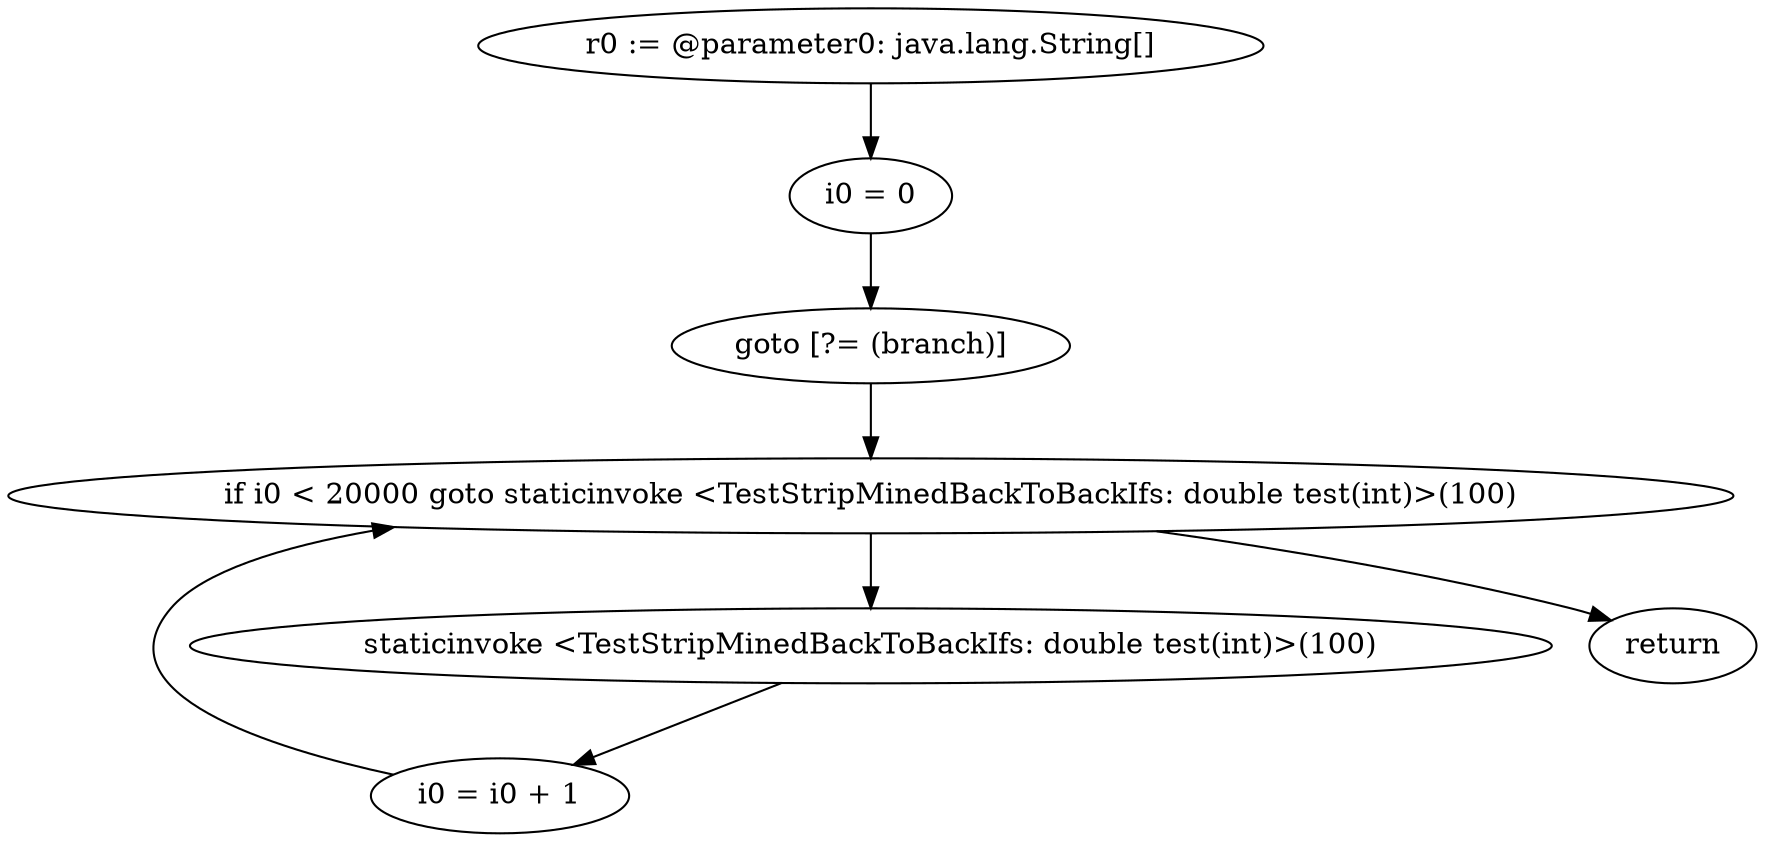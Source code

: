 digraph "unitGraph" {
    "r0 := @parameter0: java.lang.String[]"
    "i0 = 0"
    "goto [?= (branch)]"
    "staticinvoke <TestStripMinedBackToBackIfs: double test(int)>(100)"
    "i0 = i0 + 1"
    "if i0 < 20000 goto staticinvoke <TestStripMinedBackToBackIfs: double test(int)>(100)"
    "return"
    "r0 := @parameter0: java.lang.String[]"->"i0 = 0";
    "i0 = 0"->"goto [?= (branch)]";
    "goto [?= (branch)]"->"if i0 < 20000 goto staticinvoke <TestStripMinedBackToBackIfs: double test(int)>(100)";
    "staticinvoke <TestStripMinedBackToBackIfs: double test(int)>(100)"->"i0 = i0 + 1";
    "i0 = i0 + 1"->"if i0 < 20000 goto staticinvoke <TestStripMinedBackToBackIfs: double test(int)>(100)";
    "if i0 < 20000 goto staticinvoke <TestStripMinedBackToBackIfs: double test(int)>(100)"->"return";
    "if i0 < 20000 goto staticinvoke <TestStripMinedBackToBackIfs: double test(int)>(100)"->"staticinvoke <TestStripMinedBackToBackIfs: double test(int)>(100)";
}
